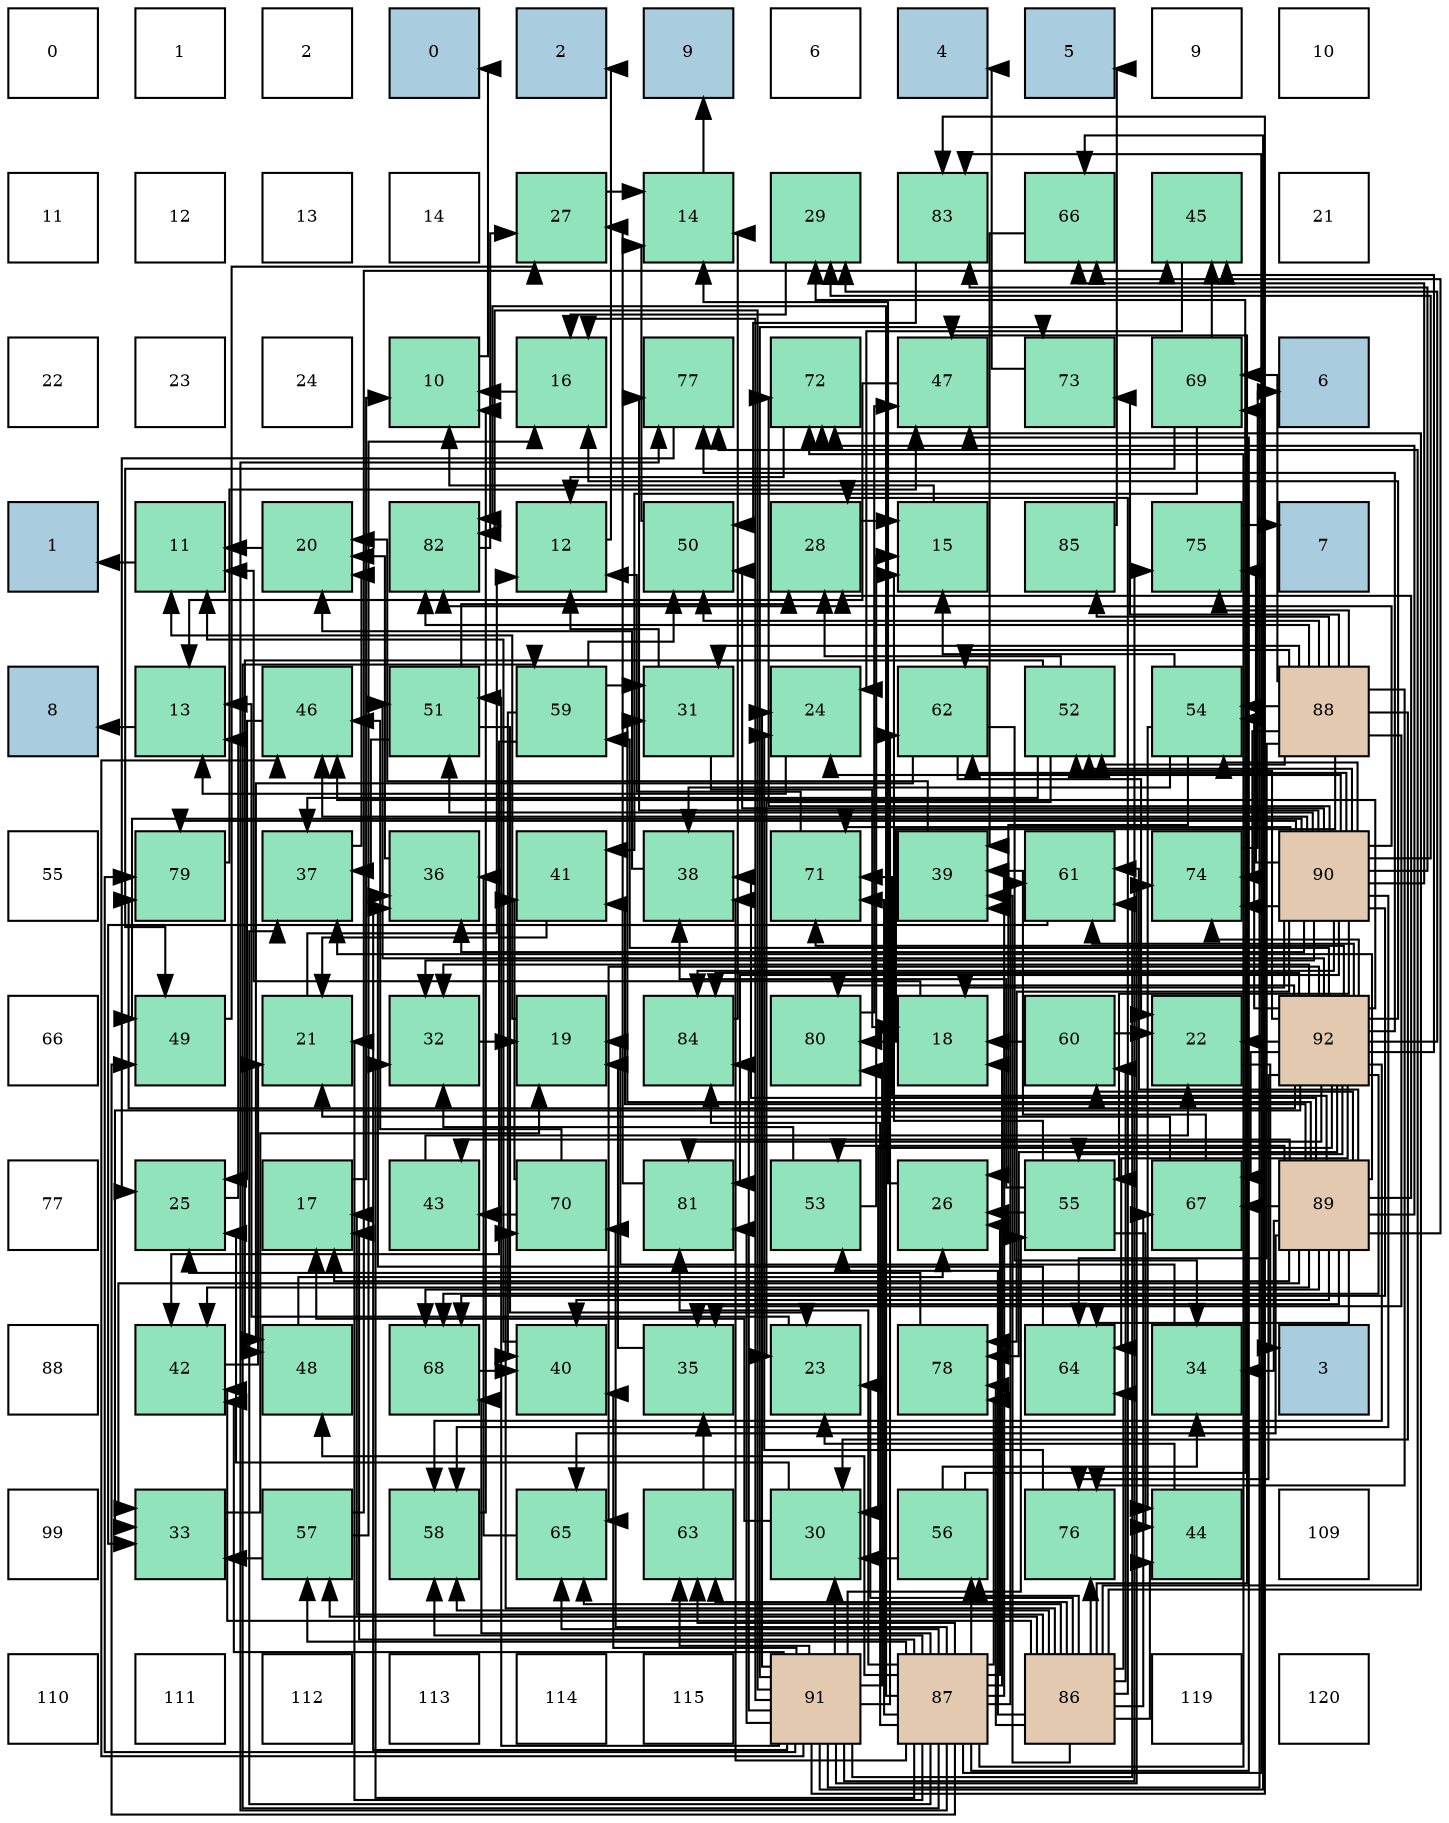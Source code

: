digraph layout{
 rankdir=TB;
 splines=ortho;
 node [style=filled shape=square fixedsize=true width=0.6];
0[label="0", fontsize=8, fillcolor="#ffffff"];
1[label="1", fontsize=8, fillcolor="#ffffff"];
2[label="2", fontsize=8, fillcolor="#ffffff"];
3[label="0", fontsize=8, fillcolor="#a9ccde"];
4[label="2", fontsize=8, fillcolor="#a9ccde"];
5[label="9", fontsize=8, fillcolor="#a9ccde"];
6[label="6", fontsize=8, fillcolor="#ffffff"];
7[label="4", fontsize=8, fillcolor="#a9ccde"];
8[label="5", fontsize=8, fillcolor="#a9ccde"];
9[label="9", fontsize=8, fillcolor="#ffffff"];
10[label="10", fontsize=8, fillcolor="#ffffff"];
11[label="11", fontsize=8, fillcolor="#ffffff"];
12[label="12", fontsize=8, fillcolor="#ffffff"];
13[label="13", fontsize=8, fillcolor="#ffffff"];
14[label="14", fontsize=8, fillcolor="#ffffff"];
15[label="27", fontsize=8, fillcolor="#91e3bb"];
16[label="14", fontsize=8, fillcolor="#91e3bb"];
17[label="29", fontsize=8, fillcolor="#91e3bb"];
18[label="83", fontsize=8, fillcolor="#91e3bb"];
19[label="66", fontsize=8, fillcolor="#91e3bb"];
20[label="45", fontsize=8, fillcolor="#91e3bb"];
21[label="21", fontsize=8, fillcolor="#ffffff"];
22[label="22", fontsize=8, fillcolor="#ffffff"];
23[label="23", fontsize=8, fillcolor="#ffffff"];
24[label="24", fontsize=8, fillcolor="#ffffff"];
25[label="10", fontsize=8, fillcolor="#91e3bb"];
26[label="16", fontsize=8, fillcolor="#91e3bb"];
27[label="77", fontsize=8, fillcolor="#91e3bb"];
28[label="72", fontsize=8, fillcolor="#91e3bb"];
29[label="47", fontsize=8, fillcolor="#91e3bb"];
30[label="73", fontsize=8, fillcolor="#91e3bb"];
31[label="69", fontsize=8, fillcolor="#91e3bb"];
32[label="6", fontsize=8, fillcolor="#a9ccde"];
33[label="1", fontsize=8, fillcolor="#a9ccde"];
34[label="11", fontsize=8, fillcolor="#91e3bb"];
35[label="20", fontsize=8, fillcolor="#91e3bb"];
36[label="82", fontsize=8, fillcolor="#91e3bb"];
37[label="12", fontsize=8, fillcolor="#91e3bb"];
38[label="50", fontsize=8, fillcolor="#91e3bb"];
39[label="28", fontsize=8, fillcolor="#91e3bb"];
40[label="15", fontsize=8, fillcolor="#91e3bb"];
41[label="85", fontsize=8, fillcolor="#91e3bb"];
42[label="75", fontsize=8, fillcolor="#91e3bb"];
43[label="7", fontsize=8, fillcolor="#a9ccde"];
44[label="8", fontsize=8, fillcolor="#a9ccde"];
45[label="13", fontsize=8, fillcolor="#91e3bb"];
46[label="46", fontsize=8, fillcolor="#91e3bb"];
47[label="51", fontsize=8, fillcolor="#91e3bb"];
48[label="59", fontsize=8, fillcolor="#91e3bb"];
49[label="31", fontsize=8, fillcolor="#91e3bb"];
50[label="24", fontsize=8, fillcolor="#91e3bb"];
51[label="62", fontsize=8, fillcolor="#91e3bb"];
52[label="52", fontsize=8, fillcolor="#91e3bb"];
53[label="54", fontsize=8, fillcolor="#91e3bb"];
54[label="88", fontsize=8, fillcolor="#e3c9af"];
55[label="55", fontsize=8, fillcolor="#ffffff"];
56[label="79", fontsize=8, fillcolor="#91e3bb"];
57[label="37", fontsize=8, fillcolor="#91e3bb"];
58[label="36", fontsize=8, fillcolor="#91e3bb"];
59[label="41", fontsize=8, fillcolor="#91e3bb"];
60[label="38", fontsize=8, fillcolor="#91e3bb"];
61[label="71", fontsize=8, fillcolor="#91e3bb"];
62[label="39", fontsize=8, fillcolor="#91e3bb"];
63[label="61", fontsize=8, fillcolor="#91e3bb"];
64[label="74", fontsize=8, fillcolor="#91e3bb"];
65[label="90", fontsize=8, fillcolor="#e3c9af"];
66[label="66", fontsize=8, fillcolor="#ffffff"];
67[label="49", fontsize=8, fillcolor="#91e3bb"];
68[label="21", fontsize=8, fillcolor="#91e3bb"];
69[label="32", fontsize=8, fillcolor="#91e3bb"];
70[label="19", fontsize=8, fillcolor="#91e3bb"];
71[label="84", fontsize=8, fillcolor="#91e3bb"];
72[label="80", fontsize=8, fillcolor="#91e3bb"];
73[label="18", fontsize=8, fillcolor="#91e3bb"];
74[label="60", fontsize=8, fillcolor="#91e3bb"];
75[label="22", fontsize=8, fillcolor="#91e3bb"];
76[label="92", fontsize=8, fillcolor="#e3c9af"];
77[label="77", fontsize=8, fillcolor="#ffffff"];
78[label="25", fontsize=8, fillcolor="#91e3bb"];
79[label="17", fontsize=8, fillcolor="#91e3bb"];
80[label="43", fontsize=8, fillcolor="#91e3bb"];
81[label="70", fontsize=8, fillcolor="#91e3bb"];
82[label="81", fontsize=8, fillcolor="#91e3bb"];
83[label="53", fontsize=8, fillcolor="#91e3bb"];
84[label="26", fontsize=8, fillcolor="#91e3bb"];
85[label="55", fontsize=8, fillcolor="#91e3bb"];
86[label="67", fontsize=8, fillcolor="#91e3bb"];
87[label="89", fontsize=8, fillcolor="#e3c9af"];
88[label="88", fontsize=8, fillcolor="#ffffff"];
89[label="42", fontsize=8, fillcolor="#91e3bb"];
90[label="48", fontsize=8, fillcolor="#91e3bb"];
91[label="68", fontsize=8, fillcolor="#91e3bb"];
92[label="40", fontsize=8, fillcolor="#91e3bb"];
93[label="35", fontsize=8, fillcolor="#91e3bb"];
94[label="23", fontsize=8, fillcolor="#91e3bb"];
95[label="78", fontsize=8, fillcolor="#91e3bb"];
96[label="64", fontsize=8, fillcolor="#91e3bb"];
97[label="34", fontsize=8, fillcolor="#91e3bb"];
98[label="3", fontsize=8, fillcolor="#a9ccde"];
99[label="99", fontsize=8, fillcolor="#ffffff"];
100[label="33", fontsize=8, fillcolor="#91e3bb"];
101[label="57", fontsize=8, fillcolor="#91e3bb"];
102[label="58", fontsize=8, fillcolor="#91e3bb"];
103[label="65", fontsize=8, fillcolor="#91e3bb"];
104[label="63", fontsize=8, fillcolor="#91e3bb"];
105[label="30", fontsize=8, fillcolor="#91e3bb"];
106[label="56", fontsize=8, fillcolor="#91e3bb"];
107[label="76", fontsize=8, fillcolor="#91e3bb"];
108[label="44", fontsize=8, fillcolor="#91e3bb"];
109[label="109", fontsize=8, fillcolor="#ffffff"];
110[label="110", fontsize=8, fillcolor="#ffffff"];
111[label="111", fontsize=8, fillcolor="#ffffff"];
112[label="112", fontsize=8, fillcolor="#ffffff"];
113[label="113", fontsize=8, fillcolor="#ffffff"];
114[label="114", fontsize=8, fillcolor="#ffffff"];
115[label="115", fontsize=8, fillcolor="#ffffff"];
116[label="91", fontsize=8, fillcolor="#e3c9af"];
117[label="87", fontsize=8, fillcolor="#e3c9af"];
118[label="86", fontsize=8, fillcolor="#e3c9af"];
119[label="119", fontsize=8, fillcolor="#ffffff"];
120[label="120", fontsize=8, fillcolor="#ffffff"];
edge [constraint=false, style=vis];25 -> 3;
34 -> 33;
37 -> 4;
45 -> 44;
16 -> 5;
40 -> 25;
26 -> 25;
79 -> 25;
73 -> 34;
70 -> 34;
35 -> 34;
68 -> 37;
75 -> 98;
94 -> 45;
50 -> 45;
78 -> 45;
84 -> 16;
15 -> 16;
39 -> 40;
17 -> 26;
105 -> 79;
105 -> 78;
49 -> 37;
49 -> 73;
69 -> 70;
100 -> 70;
97 -> 70;
93 -> 70;
58 -> 35;
57 -> 35;
60 -> 35;
62 -> 35;
92 -> 34;
59 -> 68;
89 -> 68;
80 -> 75;
108 -> 94;
20 -> 50;
46 -> 78;
29 -> 45;
90 -> 84;
67 -> 15;
38 -> 16;
47 -> 94;
47 -> 39;
47 -> 57;
52 -> 94;
52 -> 39;
52 -> 57;
52 -> 90;
83 -> 40;
83 -> 69;
53 -> 40;
53 -> 84;
53 -> 60;
53 -> 108;
85 -> 40;
85 -> 84;
85 -> 60;
85 -> 108;
106 -> 17;
106 -> 105;
106 -> 97;
101 -> 26;
101 -> 100;
101 -> 20;
102 -> 25;
48 -> 49;
48 -> 92;
48 -> 89;
48 -> 38;
74 -> 73;
74 -> 75;
63 -> 100;
51 -> 75;
51 -> 97;
51 -> 90;
104 -> 93;
96 -> 58;
103 -> 58;
19 -> 62;
86 -> 68;
86 -> 62;
91 -> 92;
31 -> 59;
31 -> 20;
31 -> 67;
81 -> 59;
81 -> 80;
81 -> 46;
61 -> 37;
28 -> 37;
30 -> 7;
64 -> 32;
42 -> 43;
107 -> 50;
27 -> 78;
95 -> 78;
56 -> 29;
72 -> 29;
82 -> 15;
36 -> 15;
18 -> 38;
71 -> 16;
41 -> 8;
118 -> 79;
118 -> 94;
118 -> 39;
118 -> 62;
118 -> 89;
118 -> 108;
118 -> 29;
118 -> 83;
118 -> 106;
118 -> 101;
118 -> 102;
118 -> 74;
118 -> 104;
118 -> 96;
118 -> 103;
118 -> 86;
118 -> 81;
118 -> 28;
118 -> 107;
118 -> 27;
118 -> 95;
117 -> 79;
117 -> 73;
117 -> 68;
117 -> 84;
117 -> 69;
117 -> 57;
117 -> 60;
117 -> 62;
117 -> 29;
117 -> 90;
117 -> 67;
117 -> 106;
117 -> 101;
117 -> 102;
117 -> 48;
117 -> 63;
117 -> 104;
117 -> 103;
117 -> 91;
117 -> 81;
117 -> 61;
117 -> 28;
117 -> 27;
117 -> 95;
117 -> 82;
117 -> 36;
117 -> 18;
117 -> 71;
54 -> 105;
54 -> 49;
54 -> 93;
54 -> 38;
54 -> 52;
54 -> 53;
54 -> 51;
54 -> 96;
54 -> 31;
54 -> 30;
54 -> 64;
54 -> 42;
54 -> 107;
54 -> 72;
54 -> 36;
54 -> 41;
87 -> 79;
87 -> 39;
87 -> 49;
87 -> 100;
87 -> 97;
87 -> 93;
87 -> 57;
87 -> 60;
87 -> 92;
87 -> 59;
87 -> 89;
87 -> 80;
87 -> 83;
87 -> 74;
87 -> 63;
87 -> 96;
87 -> 103;
87 -> 19;
87 -> 86;
87 -> 91;
87 -> 61;
87 -> 28;
65 -> 73;
65 -> 50;
65 -> 17;
65 -> 69;
65 -> 58;
65 -> 46;
65 -> 67;
65 -> 38;
65 -> 47;
65 -> 52;
65 -> 53;
65 -> 85;
65 -> 102;
65 -> 51;
65 -> 19;
65 -> 91;
65 -> 61;
65 -> 28;
65 -> 64;
65 -> 42;
65 -> 27;
65 -> 95;
65 -> 56;
65 -> 82;
65 -> 36;
65 -> 18;
65 -> 71;
116 -> 26;
116 -> 50;
116 -> 105;
116 -> 58;
116 -> 92;
116 -> 89;
116 -> 46;
116 -> 47;
116 -> 85;
116 -> 63;
116 -> 51;
116 -> 104;
116 -> 19;
116 -> 31;
116 -> 30;
116 -> 64;
116 -> 42;
116 -> 56;
116 -> 72;
116 -> 82;
116 -> 36;
116 -> 18;
116 -> 71;
76 -> 26;
76 -> 75;
76 -> 17;
76 -> 105;
76 -> 69;
76 -> 100;
76 -> 20;
76 -> 46;
76 -> 47;
76 -> 52;
76 -> 53;
76 -> 85;
76 -> 102;
76 -> 48;
76 -> 63;
76 -> 96;
76 -> 103;
76 -> 86;
76 -> 91;
76 -> 61;
76 -> 64;
76 -> 107;
76 -> 27;
76 -> 95;
76 -> 56;
76 -> 72;
76 -> 82;
76 -> 71;
edge [constraint=true, style=invis];
0 -> 11 -> 22 -> 33 -> 44 -> 55 -> 66 -> 77 -> 88 -> 99 -> 110;
1 -> 12 -> 23 -> 34 -> 45 -> 56 -> 67 -> 78 -> 89 -> 100 -> 111;
2 -> 13 -> 24 -> 35 -> 46 -> 57 -> 68 -> 79 -> 90 -> 101 -> 112;
3 -> 14 -> 25 -> 36 -> 47 -> 58 -> 69 -> 80 -> 91 -> 102 -> 113;
4 -> 15 -> 26 -> 37 -> 48 -> 59 -> 70 -> 81 -> 92 -> 103 -> 114;
5 -> 16 -> 27 -> 38 -> 49 -> 60 -> 71 -> 82 -> 93 -> 104 -> 115;
6 -> 17 -> 28 -> 39 -> 50 -> 61 -> 72 -> 83 -> 94 -> 105 -> 116;
7 -> 18 -> 29 -> 40 -> 51 -> 62 -> 73 -> 84 -> 95 -> 106 -> 117;
8 -> 19 -> 30 -> 41 -> 52 -> 63 -> 74 -> 85 -> 96 -> 107 -> 118;
9 -> 20 -> 31 -> 42 -> 53 -> 64 -> 75 -> 86 -> 97 -> 108 -> 119;
10 -> 21 -> 32 -> 43 -> 54 -> 65 -> 76 -> 87 -> 98 -> 109 -> 120;
rank = same {0 -> 1 -> 2 -> 3 -> 4 -> 5 -> 6 -> 7 -> 8 -> 9 -> 10};
rank = same {11 -> 12 -> 13 -> 14 -> 15 -> 16 -> 17 -> 18 -> 19 -> 20 -> 21};
rank = same {22 -> 23 -> 24 -> 25 -> 26 -> 27 -> 28 -> 29 -> 30 -> 31 -> 32};
rank = same {33 -> 34 -> 35 -> 36 -> 37 -> 38 -> 39 -> 40 -> 41 -> 42 -> 43};
rank = same {44 -> 45 -> 46 -> 47 -> 48 -> 49 -> 50 -> 51 -> 52 -> 53 -> 54};
rank = same {55 -> 56 -> 57 -> 58 -> 59 -> 60 -> 61 -> 62 -> 63 -> 64 -> 65};
rank = same {66 -> 67 -> 68 -> 69 -> 70 -> 71 -> 72 -> 73 -> 74 -> 75 -> 76};
rank = same {77 -> 78 -> 79 -> 80 -> 81 -> 82 -> 83 -> 84 -> 85 -> 86 -> 87};
rank = same {88 -> 89 -> 90 -> 91 -> 92 -> 93 -> 94 -> 95 -> 96 -> 97 -> 98};
rank = same {99 -> 100 -> 101 -> 102 -> 103 -> 104 -> 105 -> 106 -> 107 -> 108 -> 109};
rank = same {110 -> 111 -> 112 -> 113 -> 114 -> 115 -> 116 -> 117 -> 118 -> 119 -> 120};
}